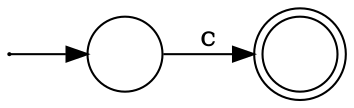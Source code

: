 digraph dka {
    nodesep=0.3;
    rankdir = LR
    node [shape=circle, label=""]
    enter [width=0]
    enter->a
    a->b [label=c]
    b [peripheries=2]
}